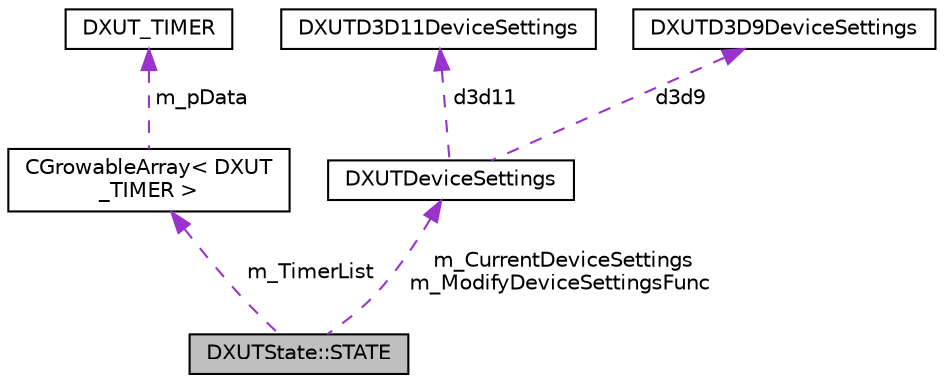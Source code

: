 digraph "DXUTState::STATE"
{
  edge [fontname="Helvetica",fontsize="10",labelfontname="Helvetica",labelfontsize="10"];
  node [fontname="Helvetica",fontsize="10",shape=record];
  Node1 [label="DXUTState::STATE",height=0.2,width=0.4,color="black", fillcolor="grey75", style="filled", fontcolor="black"];
  Node2 -> Node1 [dir="back",color="darkorchid3",fontsize="10",style="dashed",label=" m_TimerList" ,fontname="Helvetica"];
  Node2 [label="CGrowableArray\< DXUT\l_TIMER \>",height=0.2,width=0.4,color="black", fillcolor="white", style="filled",URL="$class_c_growable_array.html"];
  Node3 -> Node2 [dir="back",color="darkorchid3",fontsize="10",style="dashed",label=" m_pData" ,fontname="Helvetica"];
  Node3 [label="DXUT_TIMER",height=0.2,width=0.4,color="black", fillcolor="white", style="filled",URL="$struct_d_x_u_t___t_i_m_e_r.html"];
  Node4 -> Node1 [dir="back",color="darkorchid3",fontsize="10",style="dashed",label=" m_CurrentDeviceSettings\nm_ModifyDeviceSettingsFunc" ,fontname="Helvetica"];
  Node4 [label="DXUTDeviceSettings",height=0.2,width=0.4,color="black", fillcolor="white", style="filled",URL="$struct_d_x_u_t_device_settings.html"];
  Node5 -> Node4 [dir="back",color="darkorchid3",fontsize="10",style="dashed",label=" d3d11" ,fontname="Helvetica"];
  Node5 [label="DXUTD3D11DeviceSettings",height=0.2,width=0.4,color="black", fillcolor="white", style="filled",URL="$struct_d_x_u_t_d3_d11_device_settings.html"];
  Node6 -> Node4 [dir="back",color="darkorchid3",fontsize="10",style="dashed",label=" d3d9" ,fontname="Helvetica"];
  Node6 [label="DXUTD3D9DeviceSettings",height=0.2,width=0.4,color="black", fillcolor="white", style="filled",URL="$struct_d_x_u_t_d3_d9_device_settings.html"];
}
